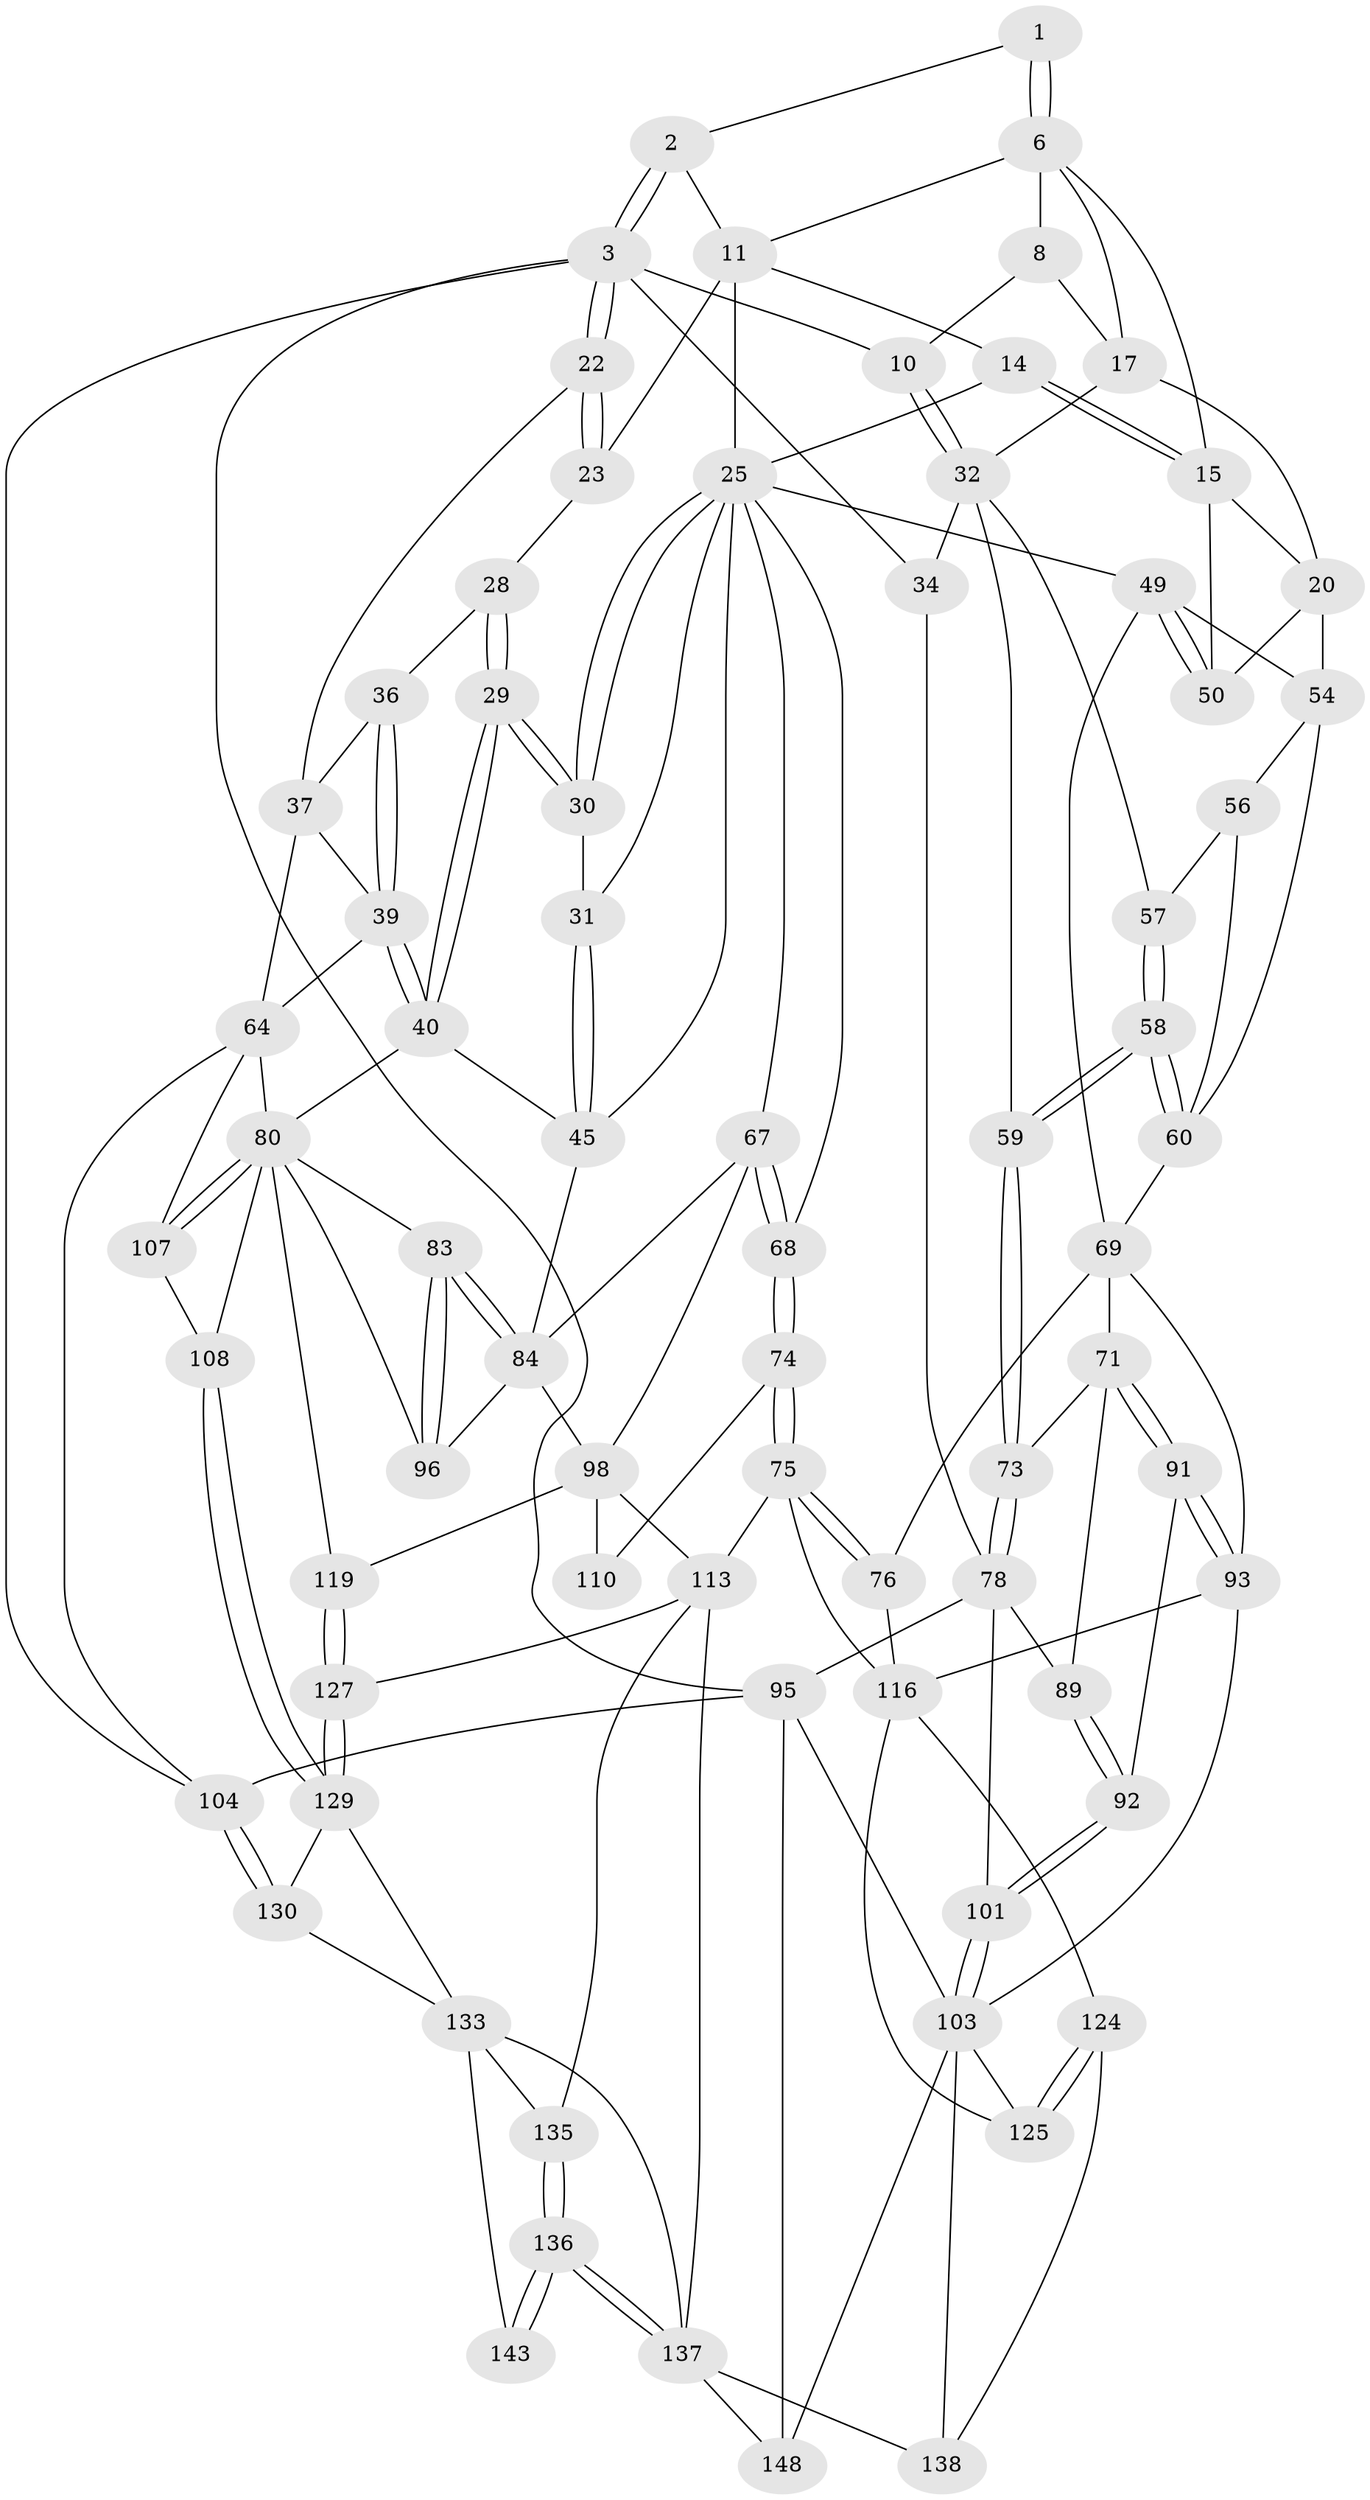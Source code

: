 // original degree distribution, {3: 0.013513513513513514, 4: 0.24324324324324326, 6: 0.22972972972972974, 5: 0.5135135135135135}
// Generated by graph-tools (version 1.1) at 2025/17/03/09/25 04:17:21]
// undirected, 74 vertices, 177 edges
graph export_dot {
graph [start="1"]
  node [color=gray90,style=filled];
  1 [pos="+0.3963263197635572+0"];
  2 [pos="+0.7886469885058073+0"];
  3 [pos="+1+0",super="+4"];
  6 [pos="+0.39790670503184017+0",super="+7"];
  8 [pos="+0.26627961356224644+0.0950100243173837",super="+9"];
  10 [pos="+0.1384048072823748+0.1472388911065507"];
  11 [pos="+0.7384669899020638+0.06930163946781333",super="+24+12"];
  14 [pos="+0.489948200536739+0.21646996099134888"];
  15 [pos="+0.4563150668811573+0.20745973986552704",super="+19"];
  17 [pos="+0.33802526978224257+0.14881901211171483",super="+18"];
  20 [pos="+0.30963695497644567+0.24243193767210244",super="+53"];
  22 [pos="+1+0"];
  23 [pos="+0.8190248136055277+0.15305896977118158"];
  25 [pos="+0.771697138487708+0.18329281937325162",super="+26"];
  28 [pos="+0.8629465297052649+0.19261677734878618"];
  29 [pos="+0.790797609438245+0.2979889304361567"];
  30 [pos="+0.767220689262493+0.23211052675901991"];
  31 [pos="+0.7307437467963181+0.28956053526480985"];
  32 [pos="+0.0741222678843201+0.222203384674767",super="+35+33"];
  34 [pos="+0+0.2605016347199752"];
  36 [pos="+0.8648757654495184+0.1937605932236349"];
  37 [pos="+0.9150853840145965+0.19112930318015298",super="+41+38"];
  39 [pos="+0.8847088355156297+0.3154859868966988",super="+42"];
  40 [pos="+0.7786146701666354+0.3833155472719097",super="+51"];
  45 [pos="+0.7161382989477152+0.39439458563861923",super="+46"];
  49 [pos="+0.4537551958561316+0.3625481000867627",super="+61"];
  50 [pos="+0.37482047400186685+0.2948640754901827"];
  54 [pos="+0.3238386535386867+0.409900137377002",super="+55"];
  56 [pos="+0.23645018536924012+0.3304757748674981"];
  57 [pos="+0.2309059693938673+0.3169889997218281"];
  58 [pos="+0.10372428237536961+0.3790950970980711"];
  59 [pos="+0.0648478478963616+0.37392309948555646"];
  60 [pos="+0.18182917010658903+0.40862556835075736",super="+66"];
  64 [pos="+1+0.4937968308057448",super="+105+65"];
  67 [pos="+0.5341348595541013+0.5271937630489829",super="+86"];
  68 [pos="+0.5329957010100708+0.5278469958801351"];
  69 [pos="+0.20264252823535717+0.48354176648039393",super="+70+77"];
  71 [pos="+0.1537846992815993+0.512833359306841",super="+72"];
  73 [pos="+0.07632154558708165+0.4463404354230415"];
  74 [pos="+0.5277998000010212+0.5397925252734915"];
  75 [pos="+0.44013278036998493+0.585891470051708",super="+115"];
  76 [pos="+0.34646168191478266+0.5389470088124657",super="+87"];
  78 [pos="+0.025950756037993225+0.5235491802152429",super="+90+79"];
  80 [pos="+0.9288460764180431+0.5461567029843316",super="+81"];
  83 [pos="+0.7824568309326643+0.5800013849954838"];
  84 [pos="+0.7048894553059516+0.5476089757644207",super="+85"];
  89 [pos="+0.08174751749228754+0.574297517113963"];
  91 [pos="+0.1439966028101407+0.5805471946737703"];
  92 [pos="+0.0824343019815926+0.5773549638234007"];
  93 [pos="+0.1598412924447268+0.6035670031671156",super="+102"];
  95 [pos="+0+0.6511239721803237",super="+123"];
  96 [pos="+0.8052111921787991+0.6146043762007026"];
  98 [pos="+0.6912925800550501+0.6642422538920292",super="+120+99"];
  101 [pos="+0.06563426118569707+0.6455848168682615"];
  103 [pos="+0.1106257841156554+0.6839496401633778",super="+121"];
  104 [pos="+1+1"];
  107 [pos="+0.9659019540701221+0.722168426140549"];
  108 [pos="+0.8555714192118485+0.7322304630612475"];
  110 [pos="+0.5593193108854141+0.5793513136956947"];
  113 [pos="+0.5026198928774129+0.8128983885505682",super="+114+128"];
  116 [pos="+0.2607181654032257+0.6118296508228733",super="+117+118"];
  119 [pos="+0.6871180598861112+0.7088421537039302"];
  124 [pos="+0.31825063856748553+0.7979050200968009"];
  125 [pos="+0.2726401021726673+0.7956637323107969"];
  127 [pos="+0.6855316005615775+0.744280260018948"];
  129 [pos="+0.8036043662208084+0.8392483140388651",super="+131"];
  130 [pos="+1+1"];
  133 [pos="+0.7871498934787524+0.8583404412548821",super="+134+144"];
  135 [pos="+0.685520060047574+0.8572435519812309"];
  136 [pos="+0.5281973272462479+0.9892902826873022"];
  137 [pos="+0.5003229802108979+0.9190170285025004",super="+141"];
  138 [pos="+0.15162865327667535+0.9437889039951664",super="+140"];
  143 [pos="+0.5458957246158276+1"];
  148 [pos="+0.03957890179815252+1"];
  1 -- 2;
  1 -- 6;
  1 -- 6;
  2 -- 3;
  2 -- 3;
  2 -- 11;
  3 -- 22;
  3 -- 22;
  3 -- 104;
  3 -- 10;
  3 -- 34;
  3 -- 95;
  6 -- 8;
  6 -- 17;
  6 -- 15;
  6 -- 11;
  8 -- 17 [weight=2];
  8 -- 10;
  10 -- 32;
  10 -- 32;
  11 -- 25 [weight=2];
  11 -- 23;
  11 -- 14;
  14 -- 15;
  14 -- 15;
  14 -- 25;
  15 -- 50;
  15 -- 20;
  17 -- 32;
  17 -- 20;
  20 -- 50;
  20 -- 54;
  22 -- 23;
  22 -- 23;
  22 -- 37;
  23 -- 28;
  25 -- 30;
  25 -- 30;
  25 -- 67;
  25 -- 68;
  25 -- 45;
  25 -- 49;
  25 -- 31;
  28 -- 29;
  28 -- 29;
  28 -- 36;
  29 -- 30;
  29 -- 30;
  29 -- 40;
  29 -- 40;
  30 -- 31;
  31 -- 45;
  31 -- 45;
  32 -- 57;
  32 -- 34;
  32 -- 59;
  34 -- 78;
  36 -- 37;
  36 -- 39;
  36 -- 39;
  37 -- 39;
  37 -- 64;
  39 -- 40 [weight=2];
  39 -- 40;
  39 -- 64;
  40 -- 45;
  40 -- 80;
  45 -- 84;
  49 -- 50;
  49 -- 50;
  49 -- 54;
  49 -- 69;
  54 -- 56;
  54 -- 60;
  56 -- 57;
  56 -- 60;
  57 -- 58;
  57 -- 58;
  58 -- 59;
  58 -- 59;
  58 -- 60;
  58 -- 60;
  59 -- 73;
  59 -- 73;
  60 -- 69;
  64 -- 107;
  64 -- 104;
  64 -- 80;
  67 -- 68;
  67 -- 68;
  67 -- 98;
  67 -- 84;
  68 -- 74;
  68 -- 74;
  69 -- 93;
  69 -- 71;
  69 -- 76 [weight=2];
  71 -- 91;
  71 -- 91;
  71 -- 73;
  71 -- 89;
  73 -- 78;
  73 -- 78;
  74 -- 75;
  74 -- 75;
  74 -- 110;
  75 -- 76;
  75 -- 76;
  75 -- 113;
  75 -- 116;
  76 -- 116;
  78 -- 89;
  78 -- 101;
  78 -- 95 [weight=2];
  80 -- 107;
  80 -- 107;
  80 -- 96;
  80 -- 83;
  80 -- 119;
  80 -- 108;
  83 -- 84;
  83 -- 84;
  83 -- 96;
  83 -- 96;
  84 -- 96;
  84 -- 98;
  89 -- 92;
  89 -- 92;
  91 -- 92;
  91 -- 93;
  91 -- 93;
  92 -- 101;
  92 -- 101;
  93 -- 116;
  93 -- 103;
  95 -- 148;
  95 -- 103;
  95 -- 104;
  98 -- 119;
  98 -- 113;
  98 -- 110 [weight=2];
  101 -- 103;
  101 -- 103;
  103 -- 148;
  103 -- 138 [weight=2];
  103 -- 125;
  104 -- 130;
  104 -- 130;
  107 -- 108;
  108 -- 129;
  108 -- 129;
  113 -- 137;
  113 -- 135;
  113 -- 127;
  116 -- 125;
  116 -- 124;
  119 -- 127;
  119 -- 127;
  124 -- 125;
  124 -- 125;
  124 -- 138;
  127 -- 129;
  127 -- 129;
  129 -- 130;
  129 -- 133;
  130 -- 133;
  133 -- 135;
  133 -- 143 [weight=2];
  133 -- 137;
  135 -- 136;
  135 -- 136;
  136 -- 137;
  136 -- 137;
  136 -- 143;
  136 -- 143;
  137 -- 148;
  137 -- 138;
}
